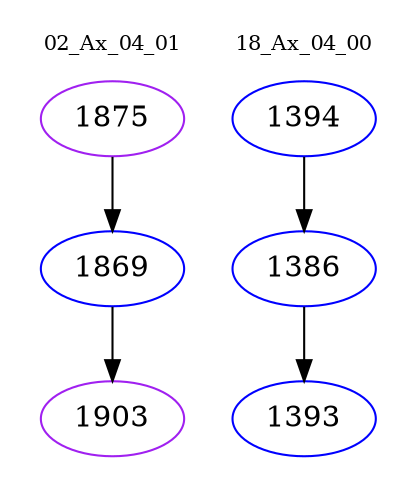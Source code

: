 digraph{
subgraph cluster_0 {
color = white
label = "02_Ax_04_01";
fontsize=10;
T0_1875 [label="1875", color="purple"]
T0_1875 -> T0_1869 [color="black"]
T0_1869 [label="1869", color="blue"]
T0_1869 -> T0_1903 [color="black"]
T0_1903 [label="1903", color="purple"]
}
subgraph cluster_1 {
color = white
label = "18_Ax_04_00";
fontsize=10;
T1_1394 [label="1394", color="blue"]
T1_1394 -> T1_1386 [color="black"]
T1_1386 [label="1386", color="blue"]
T1_1386 -> T1_1393 [color="black"]
T1_1393 [label="1393", color="blue"]
}
}
